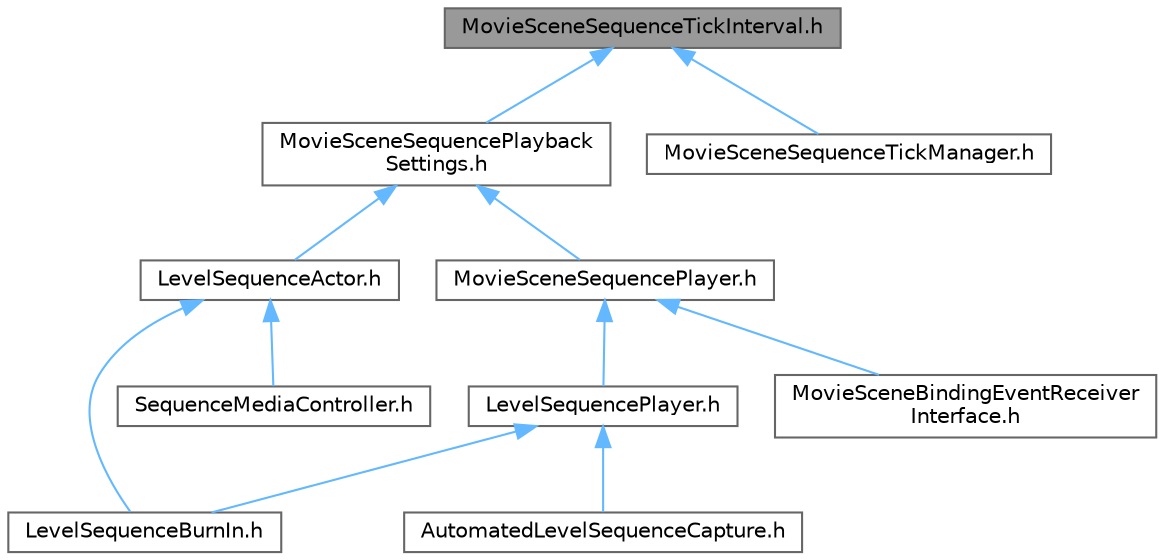 digraph "MovieSceneSequenceTickInterval.h"
{
 // INTERACTIVE_SVG=YES
 // LATEX_PDF_SIZE
  bgcolor="transparent";
  edge [fontname=Helvetica,fontsize=10,labelfontname=Helvetica,labelfontsize=10];
  node [fontname=Helvetica,fontsize=10,shape=box,height=0.2,width=0.4];
  Node1 [id="Node000001",label="MovieSceneSequenceTickInterval.h",height=0.2,width=0.4,color="gray40", fillcolor="grey60", style="filled", fontcolor="black",tooltip=" "];
  Node1 -> Node2 [id="edge1_Node000001_Node000002",dir="back",color="steelblue1",style="solid",tooltip=" "];
  Node2 [id="Node000002",label="MovieSceneSequencePlayback\lSettings.h",height=0.2,width=0.4,color="grey40", fillcolor="white", style="filled",URL="$d6/d1f/MovieSceneSequencePlaybackSettings_8h.html",tooltip=" "];
  Node2 -> Node3 [id="edge2_Node000002_Node000003",dir="back",color="steelblue1",style="solid",tooltip=" "];
  Node3 [id="Node000003",label="LevelSequenceActor.h",height=0.2,width=0.4,color="grey40", fillcolor="white", style="filled",URL="$dd/d4d/LevelSequenceActor_8h.html",tooltip=" "];
  Node3 -> Node4 [id="edge3_Node000003_Node000004",dir="back",color="steelblue1",style="solid",tooltip=" "];
  Node4 [id="Node000004",label="LevelSequenceBurnIn.h",height=0.2,width=0.4,color="grey40", fillcolor="white", style="filled",URL="$d2/d6b/LevelSequenceBurnIn_8h.html",tooltip=" "];
  Node3 -> Node5 [id="edge4_Node000003_Node000005",dir="back",color="steelblue1",style="solid",tooltip=" "];
  Node5 [id="Node000005",label="SequenceMediaController.h",height=0.2,width=0.4,color="grey40", fillcolor="white", style="filled",URL="$de/d88/SequenceMediaController_8h.html",tooltip=" "];
  Node2 -> Node6 [id="edge5_Node000002_Node000006",dir="back",color="steelblue1",style="solid",tooltip=" "];
  Node6 [id="Node000006",label="MovieSceneSequencePlayer.h",height=0.2,width=0.4,color="grey40", fillcolor="white", style="filled",URL="$d3/d08/MovieSceneSequencePlayer_8h.html",tooltip=" "];
  Node6 -> Node7 [id="edge6_Node000006_Node000007",dir="back",color="steelblue1",style="solid",tooltip=" "];
  Node7 [id="Node000007",label="LevelSequencePlayer.h",height=0.2,width=0.4,color="grey40", fillcolor="white", style="filled",URL="$d0/d5e/LevelSequencePlayer_8h.html",tooltip=" "];
  Node7 -> Node8 [id="edge7_Node000007_Node000008",dir="back",color="steelblue1",style="solid",tooltip=" "];
  Node8 [id="Node000008",label="AutomatedLevelSequenceCapture.h",height=0.2,width=0.4,color="grey40", fillcolor="white", style="filled",URL="$d4/d3e/AutomatedLevelSequenceCapture_8h.html",tooltip=" "];
  Node7 -> Node4 [id="edge8_Node000007_Node000004",dir="back",color="steelblue1",style="solid",tooltip=" "];
  Node6 -> Node9 [id="edge9_Node000006_Node000009",dir="back",color="steelblue1",style="solid",tooltip=" "];
  Node9 [id="Node000009",label="MovieSceneBindingEventReceiver\lInterface.h",height=0.2,width=0.4,color="grey40", fillcolor="white", style="filled",URL="$df/d39/MovieSceneBindingEventReceiverInterface_8h.html",tooltip=" "];
  Node1 -> Node10 [id="edge10_Node000001_Node000010",dir="back",color="steelblue1",style="solid",tooltip=" "];
  Node10 [id="Node000010",label="MovieSceneSequenceTickManager.h",height=0.2,width=0.4,color="grey40", fillcolor="white", style="filled",URL="$da/de2/MovieSceneSequenceTickManager_8h.html",tooltip=" "];
}

